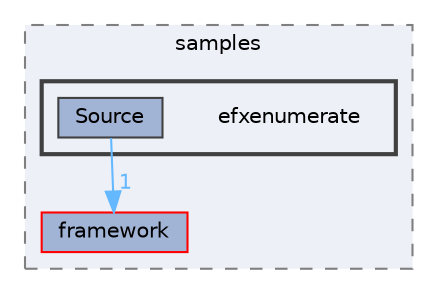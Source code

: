 digraph "techstorm/lib/OpenAL 1.1 SDK/samples/efxenumerate"
{
 // LATEX_PDF_SIZE
  bgcolor="transparent";
  edge [fontname=Helvetica,fontsize=10,labelfontname=Helvetica,labelfontsize=10];
  node [fontname=Helvetica,fontsize=10,shape=box,height=0.2,width=0.4];
  compound=true
  subgraph clusterdir_ad8770f1af3a139d11f948b20e0c6a7b {
    graph [ bgcolor="#edf0f7", pencolor="grey50", label="samples", fontname=Helvetica,fontsize=10 style="filled,dashed", URL="dir_ad8770f1af3a139d11f948b20e0c6a7b.html",tooltip=""]
  dir_40209ef98ebf683660e5fb7987566489 [label="framework", fillcolor="#a2b4d6", color="red", style="filled", URL="dir_40209ef98ebf683660e5fb7987566489.html",tooltip=""];
  subgraph clusterdir_39023b3611d08ba58d69d42d6cb3cea5 {
    graph [ bgcolor="#edf0f7", pencolor="grey25", label="", fontname=Helvetica,fontsize=10 style="filled,bold", URL="dir_39023b3611d08ba58d69d42d6cb3cea5.html",tooltip=""]
    dir_39023b3611d08ba58d69d42d6cb3cea5 [shape=plaintext, label="efxenumerate"];
  dir_43d8d94d62f806df5b5dd80a499426a0 [label="Source", fillcolor="#a2b4d6", color="grey25", style="filled", URL="dir_43d8d94d62f806df5b5dd80a499426a0.html",tooltip=""];
  }
  }
  dir_43d8d94d62f806df5b5dd80a499426a0->dir_40209ef98ebf683660e5fb7987566489 [headlabel="1", labeldistance=1.5 headhref="dir_000113_000052.html" href="dir_000113_000052.html" color="steelblue1" fontcolor="steelblue1"];
}

